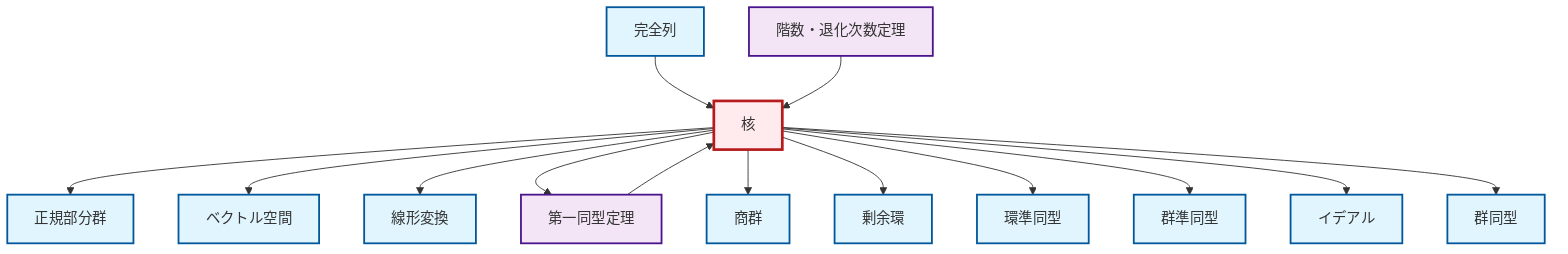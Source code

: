 graph TD
    classDef definition fill:#e1f5fe,stroke:#01579b,stroke-width:2px
    classDef theorem fill:#f3e5f5,stroke:#4a148c,stroke-width:2px
    classDef axiom fill:#fff3e0,stroke:#e65100,stroke-width:2px
    classDef example fill:#e8f5e9,stroke:#1b5e20,stroke-width:2px
    classDef current fill:#ffebee,stroke:#b71c1c,stroke-width:3px
    thm-rank-nullity["階数・退化次数定理"]:::theorem
    def-linear-transformation["線形変換"]:::definition
    def-normal-subgroup["正規部分群"]:::definition
    def-kernel["核"]:::definition
    def-quotient-group["商群"]:::definition
    def-ring-homomorphism["環準同型"]:::definition
    def-isomorphism["群同型"]:::definition
    def-vector-space["ベクトル空間"]:::definition
    def-homomorphism["群準同型"]:::definition
    def-exact-sequence["完全列"]:::definition
    def-ideal["イデアル"]:::definition
    thm-first-isomorphism["第一同型定理"]:::theorem
    def-quotient-ring["剰余環"]:::definition
    def-kernel --> def-normal-subgroup
    def-kernel --> def-vector-space
    def-exact-sequence --> def-kernel
    def-kernel --> def-linear-transformation
    def-kernel --> thm-first-isomorphism
    thm-rank-nullity --> def-kernel
    def-kernel --> def-quotient-group
    def-kernel --> def-quotient-ring
    thm-first-isomorphism --> def-kernel
    def-kernel --> def-ring-homomorphism
    def-kernel --> def-homomorphism
    def-kernel --> def-ideal
    def-kernel --> def-isomorphism
    class def-kernel current